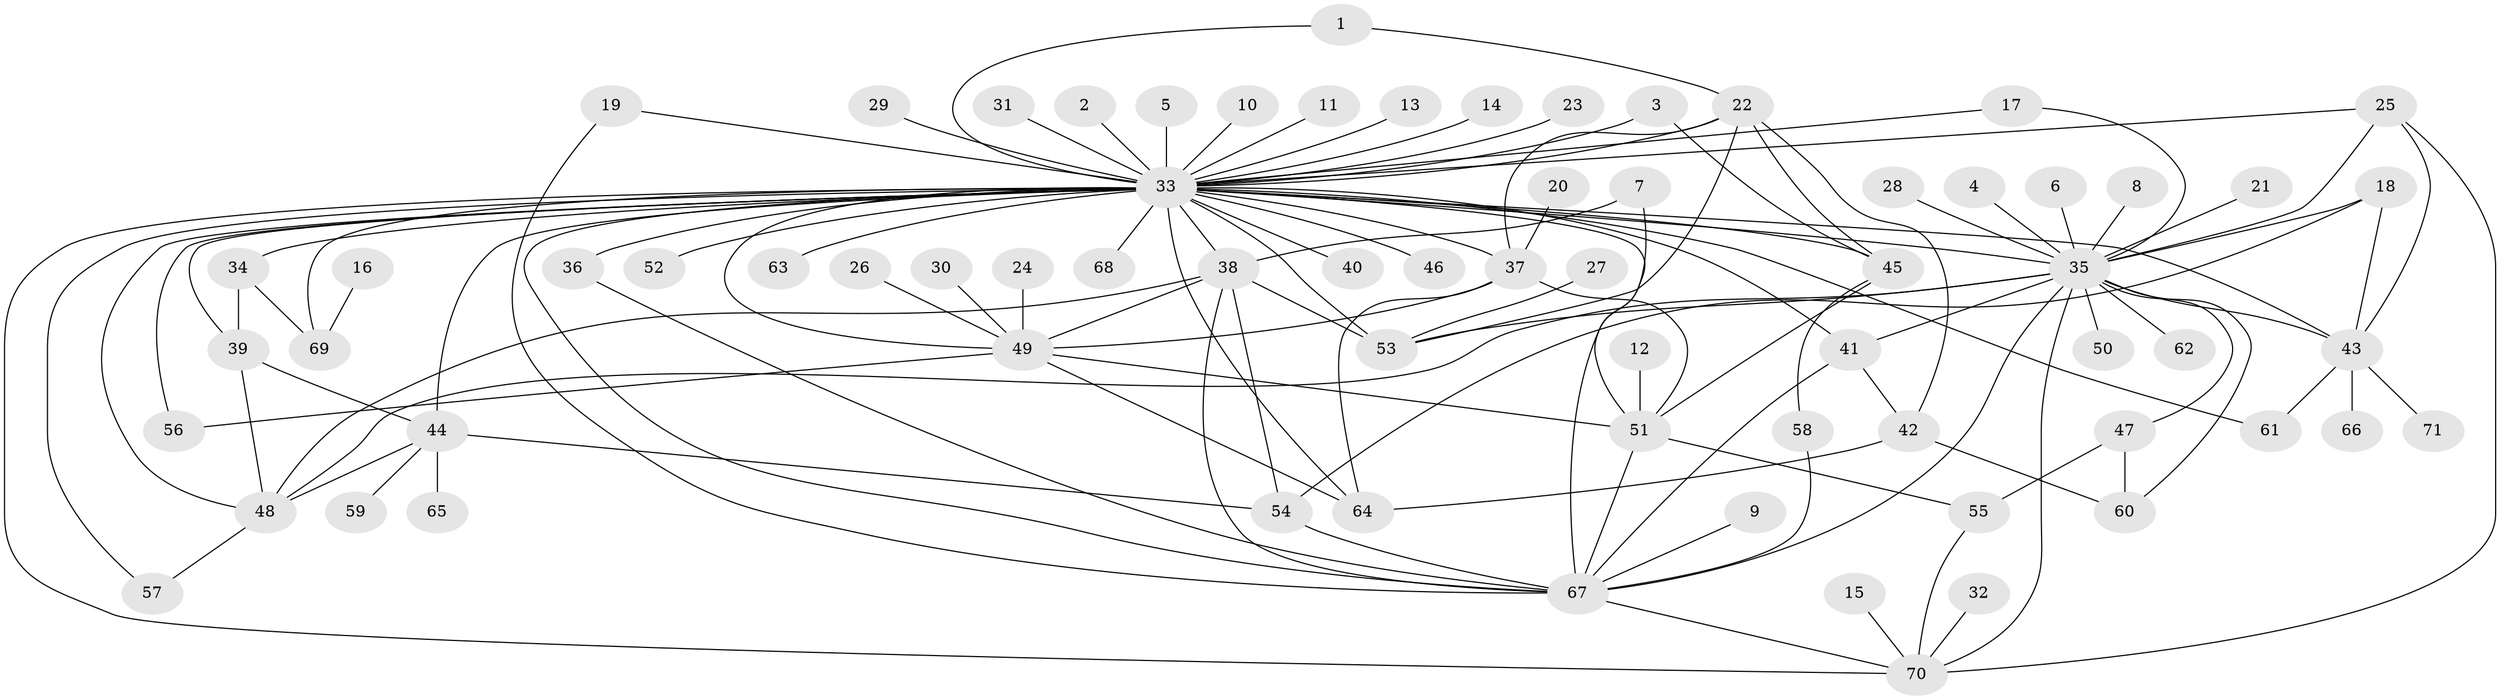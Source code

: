 // original degree distribution, {3: 0.14788732394366197, 52: 0.007042253521126761, 2: 0.2323943661971831, 4: 0.07746478873239436, 7: 0.007042253521126761, 1: 0.4154929577464789, 6: 0.028169014084507043, 5: 0.035211267605633804, 20: 0.007042253521126761, 16: 0.007042253521126761, 9: 0.014084507042253521, 10: 0.007042253521126761, 8: 0.014084507042253521}
// Generated by graph-tools (version 1.1) at 2025/49/03/09/25 03:49:59]
// undirected, 71 vertices, 120 edges
graph export_dot {
graph [start="1"]
  node [color=gray90,style=filled];
  1;
  2;
  3;
  4;
  5;
  6;
  7;
  8;
  9;
  10;
  11;
  12;
  13;
  14;
  15;
  16;
  17;
  18;
  19;
  20;
  21;
  22;
  23;
  24;
  25;
  26;
  27;
  28;
  29;
  30;
  31;
  32;
  33;
  34;
  35;
  36;
  37;
  38;
  39;
  40;
  41;
  42;
  43;
  44;
  45;
  46;
  47;
  48;
  49;
  50;
  51;
  52;
  53;
  54;
  55;
  56;
  57;
  58;
  59;
  60;
  61;
  62;
  63;
  64;
  65;
  66;
  67;
  68;
  69;
  70;
  71;
  1 -- 22 [weight=1.0];
  1 -- 33 [weight=1.0];
  2 -- 33 [weight=1.0];
  3 -- 33 [weight=1.0];
  3 -- 45 [weight=1.0];
  4 -- 35 [weight=1.0];
  5 -- 33 [weight=1.0];
  6 -- 35 [weight=1.0];
  7 -- 38 [weight=1.0];
  7 -- 67 [weight=1.0];
  8 -- 35 [weight=1.0];
  9 -- 67 [weight=1.0];
  10 -- 33 [weight=1.0];
  11 -- 33 [weight=1.0];
  12 -- 51 [weight=1.0];
  13 -- 33 [weight=1.0];
  14 -- 33 [weight=1.0];
  15 -- 70 [weight=1.0];
  16 -- 69 [weight=1.0];
  17 -- 33 [weight=1.0];
  17 -- 35 [weight=1.0];
  18 -- 35 [weight=1.0];
  18 -- 43 [weight=1.0];
  18 -- 54 [weight=1.0];
  19 -- 33 [weight=1.0];
  19 -- 67 [weight=1.0];
  20 -- 37 [weight=1.0];
  21 -- 35 [weight=1.0];
  22 -- 33 [weight=1.0];
  22 -- 37 [weight=1.0];
  22 -- 42 [weight=1.0];
  22 -- 45 [weight=1.0];
  22 -- 53 [weight=1.0];
  23 -- 33 [weight=1.0];
  24 -- 49 [weight=1.0];
  25 -- 33 [weight=1.0];
  25 -- 35 [weight=1.0];
  25 -- 43 [weight=1.0];
  25 -- 70 [weight=1.0];
  26 -- 49 [weight=1.0];
  27 -- 53 [weight=1.0];
  28 -- 35 [weight=1.0];
  29 -- 33 [weight=1.0];
  30 -- 49 [weight=1.0];
  31 -- 33 [weight=1.0];
  32 -- 70 [weight=1.0];
  33 -- 34 [weight=1.0];
  33 -- 35 [weight=1.0];
  33 -- 36 [weight=2.0];
  33 -- 37 [weight=1.0];
  33 -- 38 [weight=1.0];
  33 -- 39 [weight=1.0];
  33 -- 40 [weight=1.0];
  33 -- 41 [weight=1.0];
  33 -- 43 [weight=1.0];
  33 -- 44 [weight=1.0];
  33 -- 45 [weight=1.0];
  33 -- 46 [weight=1.0];
  33 -- 48 [weight=1.0];
  33 -- 49 [weight=1.0];
  33 -- 51 [weight=2.0];
  33 -- 52 [weight=1.0];
  33 -- 53 [weight=1.0];
  33 -- 56 [weight=1.0];
  33 -- 57 [weight=1.0];
  33 -- 61 [weight=1.0];
  33 -- 63 [weight=1.0];
  33 -- 64 [weight=2.0];
  33 -- 67 [weight=1.0];
  33 -- 68 [weight=1.0];
  33 -- 69 [weight=1.0];
  33 -- 70 [weight=1.0];
  34 -- 39 [weight=1.0];
  34 -- 69 [weight=1.0];
  35 -- 41 [weight=1.0];
  35 -- 43 [weight=2.0];
  35 -- 47 [weight=2.0];
  35 -- 48 [weight=1.0];
  35 -- 50 [weight=1.0];
  35 -- 53 [weight=1.0];
  35 -- 60 [weight=1.0];
  35 -- 62 [weight=1.0];
  35 -- 67 [weight=1.0];
  35 -- 70 [weight=1.0];
  36 -- 67 [weight=1.0];
  37 -- 49 [weight=1.0];
  37 -- 51 [weight=1.0];
  37 -- 64 [weight=1.0];
  38 -- 48 [weight=1.0];
  38 -- 49 [weight=1.0];
  38 -- 53 [weight=1.0];
  38 -- 54 [weight=1.0];
  38 -- 67 [weight=2.0];
  39 -- 44 [weight=1.0];
  39 -- 48 [weight=1.0];
  41 -- 42 [weight=1.0];
  41 -- 67 [weight=1.0];
  42 -- 60 [weight=1.0];
  42 -- 64 [weight=1.0];
  43 -- 61 [weight=1.0];
  43 -- 66 [weight=1.0];
  43 -- 71 [weight=1.0];
  44 -- 48 [weight=1.0];
  44 -- 54 [weight=1.0];
  44 -- 59 [weight=1.0];
  44 -- 65 [weight=1.0];
  45 -- 51 [weight=1.0];
  45 -- 58 [weight=1.0];
  47 -- 55 [weight=2.0];
  47 -- 60 [weight=1.0];
  48 -- 57 [weight=1.0];
  49 -- 51 [weight=1.0];
  49 -- 56 [weight=1.0];
  49 -- 64 [weight=1.0];
  51 -- 55 [weight=1.0];
  51 -- 67 [weight=1.0];
  54 -- 67 [weight=1.0];
  55 -- 70 [weight=1.0];
  58 -- 67 [weight=1.0];
  67 -- 70 [weight=1.0];
}
